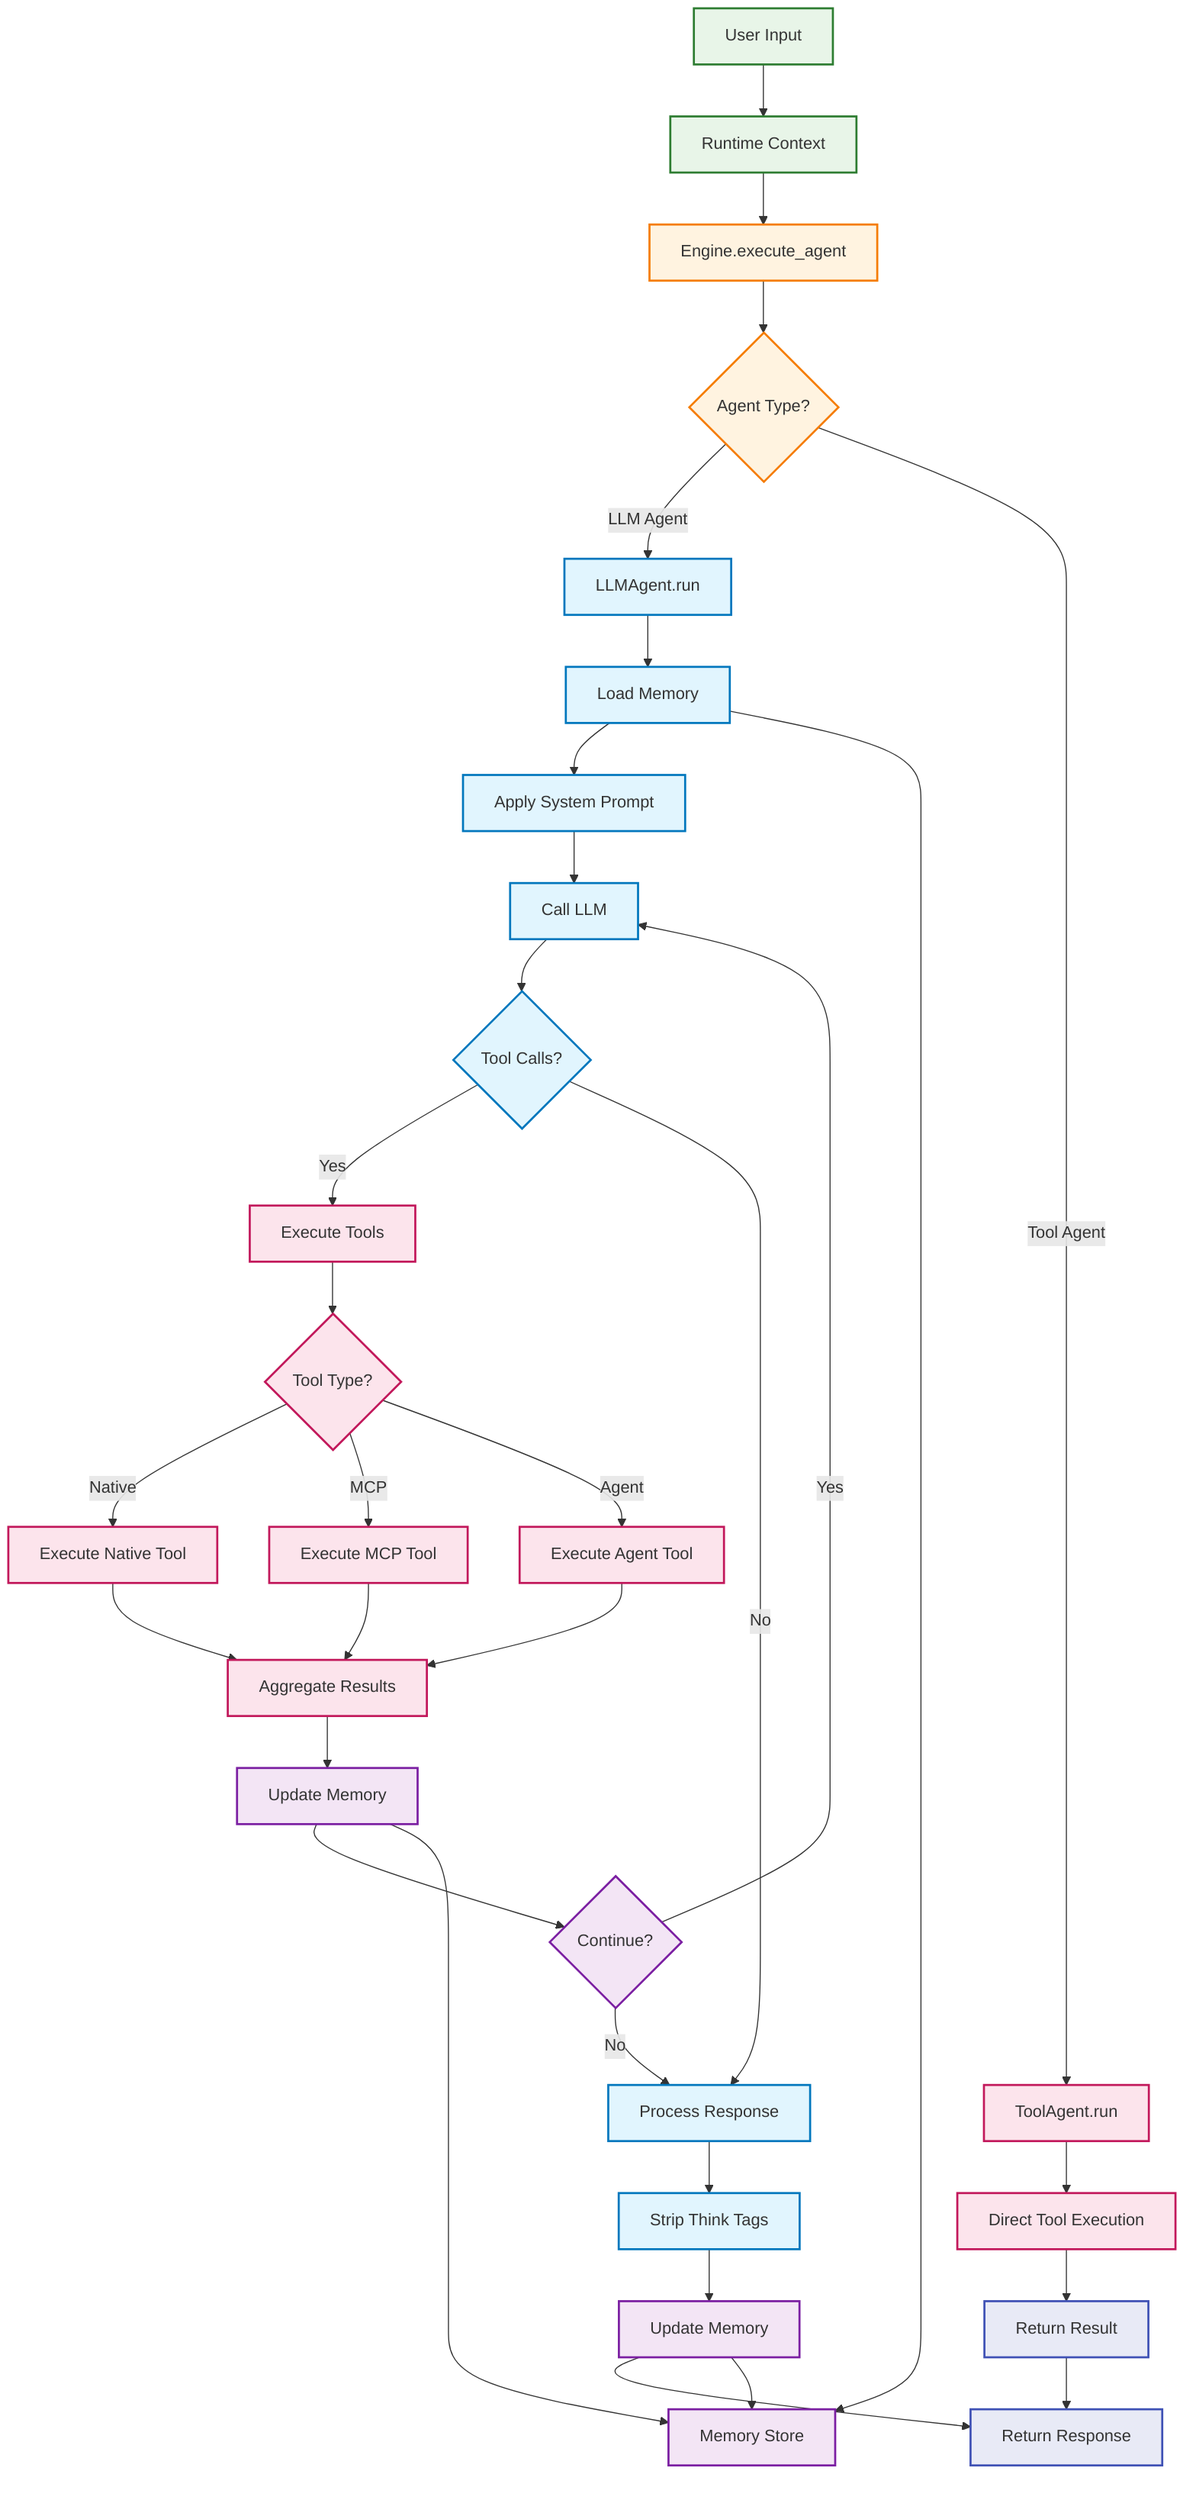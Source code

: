 flowchart TD
    %% Input Processing
    A[User Input] --> B[Runtime Context]
    B --> C[Engine.execute_agent]
    
    %% Agent Resolution
    C --> D{Agent Type?}
    D -->|LLM Agent| E[LLMAgent.run]
    D -->|Tool Agent| F[ToolAgent.run]
    
    %% LLM Agent Flow
    E --> G[Load Memory]
    G --> H[Apply System Prompt]
    H --> I[Call LLM]
    I --> J{Tool Calls?}
    J -->|Yes| K[Execute Tools]
    J -->|No| L[Process Response]
    
    %% Tool Execution
    K --> M{Tool Type?}
    M -->|Native| N[Execute Native Tool]
    M -->|MCP| O[Execute MCP Tool]
    M -->|Agent| P[Execute Agent Tool]
    
    %% Tool Results
    N --> Q[Aggregate Results]
    O --> Q
    P --> Q
    Q --> R[Update Memory]
    R --> S{Continue?}
    S -->|Yes| I
    S -->|No| L
    
    %% Tool Agent Flow
    F --> T[Direct Tool Execution]
    T --> U[Return Result]
    
    %% Response Processing
    L --> V[Strip Think Tags]
    V --> W[Update Memory]
    W --> X[Return Response]
    U --> X
    
    %% Memory Management
    G --> Y[Memory Store]
    R --> Y
    W --> Y
    
    %% Style
    classDef input fill:#e8f5e8,stroke:#2e7d32,stroke-width:2px
    classDef execution fill:#fff3e0,stroke:#f57c00,stroke-width:2px
    classDef llm fill:#e1f5fe,stroke:#0277bd,stroke-width:2px
    classDef tools fill:#fce4ec,stroke:#c2185b,stroke-width:2px
    classDef memory fill:#f3e5f5,stroke:#7b1fa2,stroke-width:2px
    classDef output fill:#e8eaf6,stroke:#3f51b5,stroke-width:2px
    
    class A,B input
    class C,D execution
    class E,G,H,I,J,L,V llm
    class F,K,M,N,O,P,Q,T tools
    class R,S,W,Y memory
    class U,X output